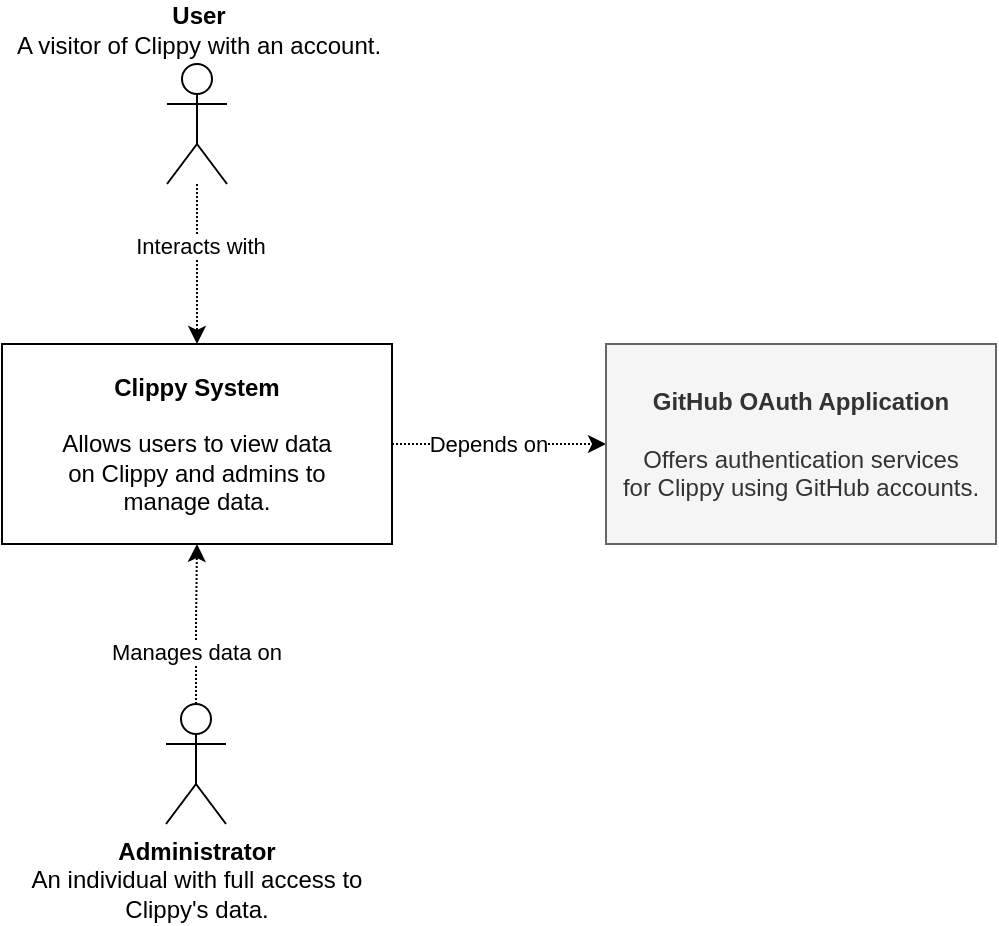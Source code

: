 <mxfile version="14.5.3" type="device" pages="3"><diagram id="aZsTcX-G1Jl1eyIFlCc6" name="System Context Diagram"><mxGraphModel dx="1022" dy="707" grid="1" gridSize="10" guides="1" tooltips="1" connect="1" arrows="1" fold="1" page="1" pageScale="1" pageWidth="850" pageHeight="1100" math="0" shadow="0"><root><mxCell id="0"/><mxCell id="1" parent="0"/><mxCell id="wbLgtJXs6WWuK3IwD21l-7" style="edgeStyle=orthogonalEdgeStyle;rounded=0;orthogonalLoop=1;jettySize=auto;html=1;entryX=0.5;entryY=1;entryDx=0;entryDy=0;dashed=1;dashPattern=1 1;" parent="1" source="wbLgtJXs6WWuK3IwD21l-1" target="wbLgtJXs6WWuK3IwD21l-3" edge="1"><mxGeometry relative="1" as="geometry"/></mxCell><mxCell id="wbLgtJXs6WWuK3IwD21l-8" value="Manages data on" style="edgeLabel;html=1;align=center;verticalAlign=middle;resizable=0;points=[];" parent="wbLgtJXs6WWuK3IwD21l-7" vertex="1" connectable="0"><mxGeometry x="0.427" relative="1" as="geometry"><mxPoint x="-0.51" y="31.08" as="offset"/></mxGeometry></mxCell><mxCell id="wbLgtJXs6WWuK3IwD21l-1" value="&lt;div&gt;&lt;b&gt;Administrator&lt;/b&gt;&lt;/div&gt;&lt;div&gt;An individual with full access to&lt;/div&gt;&lt;div&gt;Clippy's data.&lt;br&gt;&lt;b&gt;&lt;/b&gt;&lt;/div&gt;" style="shape=umlActor;verticalLabelPosition=bottom;verticalAlign=top;html=1;outlineConnect=0;labelPosition=center;align=center;" parent="1" vertex="1"><mxGeometry x="410" y="400" width="30" height="60" as="geometry"/></mxCell><mxCell id="wbLgtJXs6WWuK3IwD21l-4" style="edgeStyle=orthogonalEdgeStyle;rounded=0;orthogonalLoop=1;jettySize=auto;html=1;entryX=0.5;entryY=0;entryDx=0;entryDy=0;dashed=1;dashPattern=1 1;" parent="1" source="wbLgtJXs6WWuK3IwD21l-2" target="wbLgtJXs6WWuK3IwD21l-3" edge="1"><mxGeometry relative="1" as="geometry"/></mxCell><mxCell id="wbLgtJXs6WWuK3IwD21l-6" value="Interacts with" style="edgeLabel;html=1;align=center;verticalAlign=middle;resizable=0;points=[];" parent="wbLgtJXs6WWuK3IwD21l-4" vertex="1" connectable="0"><mxGeometry x="-0.23" y="1" relative="1" as="geometry"><mxPoint as="offset"/></mxGeometry></mxCell><mxCell id="wbLgtJXs6WWuK3IwD21l-2" value="&lt;div&gt;&lt;b&gt;User&lt;/b&gt;&lt;/div&gt;&lt;div&gt;A visitor of Clippy with an account.&lt;br&gt;&lt;/div&gt;" style="shape=umlActor;verticalLabelPosition=top;verticalAlign=bottom;html=1;outlineConnect=0;labelPosition=center;align=center;" parent="1" vertex="1"><mxGeometry x="410.5" y="80" width="30" height="60" as="geometry"/></mxCell><mxCell id="wbLgtJXs6WWuK3IwD21l-11" style="edgeStyle=orthogonalEdgeStyle;rounded=0;orthogonalLoop=1;jettySize=auto;html=1;entryX=0;entryY=0.5;entryDx=0;entryDy=0;dashed=1;dashPattern=1 1;" parent="1" source="wbLgtJXs6WWuK3IwD21l-3" target="wbLgtJXs6WWuK3IwD21l-10" edge="1"><mxGeometry relative="1" as="geometry"/></mxCell><mxCell id="wbLgtJXs6WWuK3IwD21l-12" value="Depends on" style="edgeLabel;html=1;align=center;verticalAlign=middle;resizable=0;points=[];" parent="wbLgtJXs6WWuK3IwD21l-11" vertex="1" connectable="0"><mxGeometry x="0.221" y="-2" relative="1" as="geometry"><mxPoint x="-18" y="-2" as="offset"/></mxGeometry></mxCell><mxCell id="wbLgtJXs6WWuK3IwD21l-3" value="&lt;div&gt;&lt;b&gt;Clippy System&lt;/b&gt;&lt;/div&gt;&lt;div&gt;&lt;b&gt;&lt;br&gt;&lt;/b&gt;&lt;/div&gt;&lt;div&gt;Allows users to view data&lt;/div&gt;&lt;div&gt;on Clippy and admins to&lt;/div&gt;&lt;div&gt;manage data.&lt;br&gt;&lt;b&gt;&lt;/b&gt;&lt;/div&gt;" style="rounded=0;whiteSpace=wrap;html=1;" parent="1" vertex="1"><mxGeometry x="328" y="220" width="195" height="100" as="geometry"/></mxCell><mxCell id="wbLgtJXs6WWuK3IwD21l-10" value="&lt;div&gt;&lt;b&gt;GitHub OAuth Application&lt;br&gt;&lt;/b&gt;&lt;/div&gt;&lt;div&gt;&lt;b&gt;&lt;br&gt;&lt;/b&gt;&lt;/div&gt;&lt;div&gt;Offers authentication services&lt;/div&gt;&lt;div&gt;for Clippy using GitHub accounts.&lt;br&gt;&lt;b&gt;&lt;/b&gt;&lt;/div&gt;" style="rounded=0;whiteSpace=wrap;html=1;fillColor=#f5f5f5;strokeColor=#666666;fontColor=#333333;" parent="1" vertex="1"><mxGeometry x="630" y="220" width="195" height="100" as="geometry"/></mxCell></root></mxGraphModel></diagram><diagram name="Container Diagram" id="5l68vxgYddTPZkiF7uJ1"><mxGraphModel dx="1038" dy="1665" grid="1" gridSize="10" guides="1" tooltips="1" connect="1" arrows="1" fold="1" page="1" pageScale="1" pageWidth="850" pageHeight="1100" math="0" shadow="0"><root><mxCell id="cj8RJbkoMwV4A2baohCU-0"/><mxCell id="cj8RJbkoMwV4A2baohCU-1" parent="cj8RJbkoMwV4A2baohCU-0"/><mxCell id="cj8RJbkoMwV4A2baohCU-10" value="&lt;div&gt;&lt;b&gt;Clippy System&lt;/b&gt;&lt;/div&gt;&lt;div&gt;[Software System]&lt;br&gt;&lt;b&gt;&lt;/b&gt;&lt;/div&gt;&lt;div&gt;&lt;b&gt;&lt;br&gt;&lt;/b&gt;&lt;/div&gt;&lt;div&gt;Allows users to view data&lt;/div&gt;&lt;div&gt;on Clippy and admins to&lt;/div&gt;&lt;div&gt;manage data.&lt;br&gt;&lt;b&gt;&lt;/b&gt;&lt;/div&gt;" style="rounded=0;whiteSpace=wrap;html=1;fillColor=none;verticalAlign=top;align=left;spacing=12;dashed=1;" parent="cj8RJbkoMwV4A2baohCU-1" vertex="1"><mxGeometry x="150" y="-120" width="590" height="370" as="geometry"/></mxCell><mxCell id="cj8RJbkoMwV4A2baohCU-2" style="edgeStyle=orthogonalEdgeStyle;rounded=0;orthogonalLoop=1;jettySize=auto;html=1;dashed=1;dashPattern=1 1;entryX=0.5;entryY=1;entryDx=0;entryDy=0;" parent="cj8RJbkoMwV4A2baohCU-1" source="cj8RJbkoMwV4A2baohCU-4" target="cj8RJbkoMwV4A2baohCU-13" edge="1"><mxGeometry relative="1" as="geometry"><mxPoint x="530.51" y="430" as="targetPoint"/></mxGeometry></mxCell><mxCell id="cj8RJbkoMwV4A2baohCU-3" value="Manages data on" style="edgeLabel;html=1;align=center;verticalAlign=middle;resizable=0;points=[];" parent="cj8RJbkoMwV4A2baohCU-2" vertex="1" connectable="0"><mxGeometry x="0.427" relative="1" as="geometry"><mxPoint y="38.57" as="offset"/></mxGeometry></mxCell><mxCell id="cj8RJbkoMwV4A2baohCU-4" value="&lt;div&gt;&lt;b&gt;Administrator&lt;/b&gt;&lt;/div&gt;&lt;div&gt;An individual with full access to&lt;/div&gt;&lt;div&gt;Clippy's data.&lt;br&gt;&lt;b&gt;&lt;/b&gt;&lt;/div&gt;" style="shape=umlActor;verticalLabelPosition=bottom;verticalAlign=top;html=1;outlineConnect=0;labelPosition=center;align=center;" parent="cj8RJbkoMwV4A2baohCU-1" vertex="1"><mxGeometry x="282.5" y="320" width="30" height="60" as="geometry"/></mxCell><mxCell id="cj8RJbkoMwV4A2baohCU-5" style="edgeStyle=orthogonalEdgeStyle;rounded=0;orthogonalLoop=1;jettySize=auto;html=1;dashed=1;dashPattern=1 1;entryX=0.5;entryY=0;entryDx=0;entryDy=0;" parent="cj8RJbkoMwV4A2baohCU-1" source="cj8RJbkoMwV4A2baohCU-7" target="cj8RJbkoMwV4A2baohCU-13" edge="1"><mxGeometry relative="1" as="geometry"><mxPoint x="495" y="60" as="targetPoint"/></mxGeometry></mxCell><mxCell id="cj8RJbkoMwV4A2baohCU-6" value="Interacts with" style="edgeLabel;html=1;align=center;verticalAlign=middle;resizable=0;points=[];" parent="cj8RJbkoMwV4A2baohCU-5" vertex="1" connectable="0"><mxGeometry x="-0.23" y="1" relative="1" as="geometry"><mxPoint x="-1" y="-71.43" as="offset"/></mxGeometry></mxCell><mxCell id="cj8RJbkoMwV4A2baohCU-7" value="&lt;div&gt;&lt;b&gt;User&lt;/b&gt;&lt;/div&gt;&lt;div&gt;A visitor of Clippy with an account.&lt;br&gt;&lt;/div&gt;" style="shape=umlActor;verticalLabelPosition=top;verticalAlign=bottom;html=1;outlineConnect=0;labelPosition=center;align=center;" parent="cj8RJbkoMwV4A2baohCU-1" vertex="1"><mxGeometry x="282.5" y="-240" width="30" height="60" as="geometry"/></mxCell><mxCell id="uTzte3xL12CzSsYjhi2y-0" style="edgeStyle=orthogonalEdgeStyle;rounded=0;orthogonalLoop=1;jettySize=auto;html=1;entryX=0;entryY=0.5;entryDx=0;entryDy=0;dashed=1;dashPattern=1 1;" parent="cj8RJbkoMwV4A2baohCU-1" source="cj8RJbkoMwV4A2baohCU-13" target="BL2y9UKlXtEuaMeyxFiU-1" edge="1"><mxGeometry relative="1" as="geometry"/></mxCell><mxCell id="uTzte3xL12CzSsYjhi2y-1" value="Served by" style="edgeLabel;html=1;align=center;verticalAlign=middle;resizable=0;points=[];" parent="uTzte3xL12CzSsYjhi2y-0" vertex="1" connectable="0"><mxGeometry x="0.289" y="3" relative="1" as="geometry"><mxPoint x="-15.69" y="3" as="offset"/></mxGeometry></mxCell><mxCell id="cj8RJbkoMwV4A2baohCU-13" value="&lt;div&gt;&lt;b&gt;Web Application&lt;/b&gt;&lt;/div&gt;&lt;div&gt;[Container: HTML, CSS, JS]&lt;br&gt;&lt;b&gt;&lt;/b&gt;&lt;/div&gt;&lt;div&gt;&lt;b&gt;&lt;br&gt;&lt;/b&gt;&lt;/div&gt;&lt;div&gt;Allows users to view data&lt;/div&gt;&lt;div&gt;on Clippy and admins to&lt;/div&gt;&lt;div&gt;manage data.&lt;br&gt;&lt;b&gt;&lt;/b&gt;&lt;/div&gt;" style="rounded=0;whiteSpace=wrap;html=1;" parent="cj8RJbkoMwV4A2baohCU-1" vertex="1"><mxGeometry x="200" y="110" width="195" height="100" as="geometry"/></mxCell><mxCell id="BL2y9UKlXtEuaMeyxFiU-4" style="edgeStyle=orthogonalEdgeStyle;rounded=0;orthogonalLoop=1;jettySize=auto;html=1;entryX=0.5;entryY=1;entryDx=0;entryDy=0;dashed=1;dashPattern=1 1;" parent="cj8RJbkoMwV4A2baohCU-1" source="BL2y9UKlXtEuaMeyxFiU-0" target="BL2y9UKlXtEuaMeyxFiU-1" edge="1"><mxGeometry relative="1" as="geometry"/></mxCell><mxCell id="BL2y9UKlXtEuaMeyxFiU-5" value="&lt;div&gt;Provides authentication&lt;/div&gt;&lt;div&gt;services&lt;br&gt;&lt;/div&gt;" style="edgeLabel;html=1;align=center;verticalAlign=middle;resizable=0;points=[];" parent="BL2y9UKlXtEuaMeyxFiU-4" vertex="1" connectable="0"><mxGeometry x="-0.322" y="2" relative="1" as="geometry"><mxPoint x="2" y="4.29" as="offset"/></mxGeometry></mxCell><mxCell id="BL2y9UKlXtEuaMeyxFiU-0" value="&lt;div&gt;&lt;b&gt;GitHub OAuth Application&lt;br&gt;&lt;/b&gt;&lt;/div&gt;&lt;div&gt;&lt;b&gt;&lt;br&gt;&lt;/b&gt;&lt;/div&gt;&lt;div&gt;Offers authentication services&lt;/div&gt;&lt;div&gt;for Clippy using GitHub accounts.&lt;br&gt;&lt;b&gt;&lt;/b&gt;&lt;/div&gt;" style="rounded=0;whiteSpace=wrap;html=1;fillColor=#f5f5f5;strokeColor=#666666;fontColor=#333333;" parent="cj8RJbkoMwV4A2baohCU-1" vertex="1"><mxGeometry x="520" y="310" width="195" height="100" as="geometry"/></mxCell><mxCell id="BL2y9UKlXtEuaMeyxFiU-1" value="&lt;b&gt;ASP.NET Server&lt;br&gt;&lt;/b&gt;&lt;div&gt;[Container: C#, Razor Pages]&lt;br&gt;&lt;b&gt;&lt;/b&gt;&lt;/div&gt;&lt;div&gt;&lt;b&gt;&lt;br&gt;&lt;/b&gt;&lt;/div&gt;&lt;div&gt;Handles management of database,&lt;/div&gt;&lt;div&gt;authentication, and page routing.&lt;br&gt;&lt;/div&gt;&lt;b&gt;&lt;/b&gt;" style="rounded=0;whiteSpace=wrap;html=1;" parent="cj8RJbkoMwV4A2baohCU-1" vertex="1"><mxGeometry x="520" y="110" width="195" height="100" as="geometry"/></mxCell><mxCell id="MufFZSu2Z1178Ll7mtoH-1" style="edgeStyle=orthogonalEdgeStyle;rounded=0;orthogonalLoop=1;jettySize=auto;html=1;entryX=0.5;entryY=0;entryDx=0;entryDy=0;dashed=1;dashPattern=1 1;" parent="cj8RJbkoMwV4A2baohCU-1" source="MufFZSu2Z1178Ll7mtoH-0" target="BL2y9UKlXtEuaMeyxFiU-1" edge="1"><mxGeometry relative="1" as="geometry"/></mxCell><mxCell id="MufFZSu2Z1178Ll7mtoH-2" value="&lt;div&gt;Provides persistent&lt;/div&gt;&lt;div&gt;storage&lt;br&gt;&lt;/div&gt;" style="edgeLabel;html=1;align=center;verticalAlign=middle;resizable=0;points=[];" parent="MufFZSu2Z1178Ll7mtoH-1" vertex="1" connectable="0"><mxGeometry x="-0.304" y="-1" relative="1" as="geometry"><mxPoint as="offset"/></mxGeometry></mxCell><mxCell id="MufFZSu2Z1178Ll7mtoH-0" value="&lt;div&gt;&lt;b&gt;Database&lt;/b&gt;&lt;/div&gt;&lt;div&gt;[Container: SQLite]&lt;/div&gt;&lt;div&gt;&lt;br&gt;&lt;/div&gt;&lt;div&gt;Stores user info, bookmarks, etc.&lt;br&gt;&lt;/div&gt;" style="strokeWidth=1;html=1;shape=mxgraph.flowchart.database;whiteSpace=wrap;fillColor=none;align=center;verticalAlign=bottom;spacingBottom=8;" parent="cj8RJbkoMwV4A2baohCU-1" vertex="1"><mxGeometry x="556.25" y="-100" width="122.5" height="130" as="geometry"/></mxCell></root></mxGraphModel></diagram><diagram name="Component Diagram" id="UQYYspaWEAcqTXn0K8r7"><mxGraphModel dx="1022" dy="1807" grid="1" gridSize="10" guides="1" tooltips="1" connect="1" arrows="1" fold="1" page="1" pageScale="1" pageWidth="850" pageHeight="1100" math="0" shadow="0"><root><mxCell id="VmLTPwBXXnU26hT9Vv0m-0"/><mxCell id="VmLTPwBXXnU26hT9Vv0m-1" parent="VmLTPwBXXnU26hT9Vv0m-0"/><mxCell id="cA6e3hiBnQwx3u2ilec3-0" value="&lt;b&gt;ASP.NET Server&lt;br&gt;&lt;/b&gt;&lt;div&gt;[Container: C#, Razor Pages]&lt;br&gt;&lt;b&gt;&lt;/b&gt;&lt;/div&gt;&lt;div&gt;&lt;b&gt;&lt;br&gt;&lt;/b&gt;&lt;/div&gt;&lt;div&gt;Handles management of database,&lt;/div&gt;&lt;div&gt;authentication, and page routing.&lt;br&gt;&lt;/div&gt;&lt;b&gt;&lt;/b&gt;" style="rounded=0;whiteSpace=wrap;html=1;fillColor=none;align=left;verticalAlign=top;spacing=12;dashed=1;" parent="VmLTPwBXXnU26hT9Vv0m-1" vertex="1"><mxGeometry x="520" y="-120" width="580" height="510" as="geometry"/></mxCell><mxCell id="DGYv9R-beWTWXKL7B6pe-4" style="edgeStyle=orthogonalEdgeStyle;rounded=0;orthogonalLoop=1;jettySize=auto;html=1;dashed=1;dashPattern=1 1;entryX=0.5;entryY=0;entryDx=0;entryDy=0;" parent="VmLTPwBXXnU26hT9Vv0m-1" source="VmLTPwBXXnU26hT9Vv0m-11" target="DGYv9R-beWTWXKL7B6pe-8" edge="1"><mxGeometry relative="1" as="geometry"><mxPoint x="935" y="-80" as="targetPoint"/></mxGeometry></mxCell><mxCell id="DGYv9R-beWTWXKL7B6pe-5" value="Requests page data from" style="edgeLabel;html=1;align=center;verticalAlign=middle;resizable=0;points=[];" parent="DGYv9R-beWTWXKL7B6pe-4" vertex="1" connectable="0"><mxGeometry x="0.277" y="-1" relative="1" as="geometry"><mxPoint x="1" y="-32.86" as="offset"/></mxGeometry></mxCell><mxCell id="VmLTPwBXXnU26hT9Vv0m-11" value="&lt;div&gt;&lt;b&gt;Web Application&lt;/b&gt;&lt;/div&gt;&lt;div&gt;[Container: HTML, CSS, JS]&lt;br&gt;&lt;b&gt;&lt;/b&gt;&lt;/div&gt;&lt;div&gt;&lt;b&gt;&lt;br&gt;&lt;/b&gt;&lt;/div&gt;&lt;div&gt;Allows users to view data&lt;/div&gt;&lt;div&gt;on Clippy and admins to&lt;/div&gt;&lt;div&gt;manage data.&lt;br&gt;&lt;b&gt;&lt;/b&gt;&lt;/div&gt;" style="rounded=0;whiteSpace=wrap;html=1;" parent="VmLTPwBXXnU26hT9Vv0m-1" vertex="1"><mxGeometry x="846.25" y="-290" width="195" height="100" as="geometry"/></mxCell><mxCell id="DGYv9R-beWTWXKL7B6pe-6" style="edgeStyle=orthogonalEdgeStyle;rounded=0;orthogonalLoop=1;jettySize=auto;html=1;dashed=1;dashPattern=1 1;entryX=1;entryY=0.5;entryDx=0;entryDy=0;entryPerimeter=0;exitX=0;exitY=0.5;exitDx=0;exitDy=0;" parent="VmLTPwBXXnU26hT9Vv0m-1" source="VmLTPwBXXnU26hT9Vv0m-14" target="DGYv9R-beWTWXKL7B6pe-1" edge="1"><mxGeometry relative="1" as="geometry"><mxPoint x="810" as="sourcePoint"/><mxPoint x="631" y="140" as="targetPoint"/></mxGeometry></mxCell><mxCell id="DGYv9R-beWTWXKL7B6pe-7" value="Binds data from" style="edgeLabel;html=1;align=center;verticalAlign=middle;resizable=0;points=[];" parent="DGYv9R-beWTWXKL7B6pe-6" vertex="1" connectable="0"><mxGeometry x="-0.491" y="3" relative="1" as="geometry"><mxPoint x="-27.5" y="-3" as="offset"/></mxGeometry></mxCell><mxCell id="VmLTPwBXXnU26hT9Vv0m-14" value="&lt;b&gt;Razor Pages Backend&lt;br&gt;&lt;/b&gt;&lt;div&gt;[Component: C#]&lt;br&gt;&lt;b&gt;&lt;/b&gt;&lt;/div&gt;&lt;div&gt;&lt;b&gt;&lt;br&gt;&lt;/b&gt;&lt;/div&gt;&lt;div&gt;Binds (object-relational) data to elements on a displayed web page.&lt;/div&gt;&lt;b&gt;&lt;/b&gt;" style="rounded=0;whiteSpace=wrap;html=1;spacing=7;" parent="VmLTPwBXXnU26hT9Vv0m-1" vertex="1"><mxGeometry x="840" y="240" width="207.5" height="100" as="geometry"/></mxCell><mxCell id="VmLTPwBXXnU26hT9Vv0m-15" style="edgeStyle=orthogonalEdgeStyle;rounded=0;orthogonalLoop=1;jettySize=auto;html=1;dashed=1;dashPattern=1 1;entryX=1;entryY=0.5;entryDx=0;entryDy=0;" parent="VmLTPwBXXnU26hT9Vv0m-1" source="VmLTPwBXXnU26hT9Vv0m-17" target="DGYv9R-beWTWXKL7B6pe-2" edge="1"><mxGeometry relative="1" as="geometry"><mxPoint x="935" y="340" as="targetPoint"/></mxGeometry></mxCell><mxCell id="VmLTPwBXXnU26hT9Vv0m-16" value="Acts as authentication&lt;br&gt;provider for" style="edgeLabel;html=1;align=center;verticalAlign=middle;resizable=0;points=[];" parent="VmLTPwBXXnU26hT9Vv0m-15" vertex="1" connectable="0"><mxGeometry x="-0.322" y="2" relative="1" as="geometry"><mxPoint x="-17.14" y="-2.0" as="offset"/></mxGeometry></mxCell><mxCell id="VmLTPwBXXnU26hT9Vv0m-17" value="&lt;div&gt;&lt;b&gt;GitHub OAuth Application&lt;br&gt;&lt;/b&gt;&lt;/div&gt;&lt;div&gt;&lt;b&gt;&lt;br&gt;&lt;/b&gt;&lt;/div&gt;&lt;div&gt;Offers authentication services&lt;/div&gt;&lt;div&gt;for Clippy using GitHub accounts.&lt;br&gt;&lt;b&gt;&lt;/b&gt;&lt;/div&gt;" style="rounded=0;whiteSpace=wrap;html=1;fillColor=#f5f5f5;strokeColor=#666666;fontColor=#333333;" parent="VmLTPwBXXnU26hT9Vv0m-1" vertex="1"><mxGeometry x="1250" y="85" width="195" height="100" as="geometry"/></mxCell><mxCell id="DGYv9R-beWTWXKL7B6pe-3" style="edgeStyle=orthogonalEdgeStyle;rounded=0;orthogonalLoop=1;jettySize=auto;html=1;dashed=1;dashPattern=1 1;" parent="VmLTPwBXXnU26hT9Vv0m-1" source="VmLTPwBXXnU26hT9Vv0m-21" target="DGYv9R-beWTWXKL7B6pe-1" edge="1"><mxGeometry relative="1" as="geometry"/></mxCell><mxCell id="VmLTPwBXXnU26hT9Vv0m-21" value="&lt;div&gt;&lt;b&gt;Database&lt;/b&gt;&lt;/div&gt;&lt;div&gt;[Container: SQLite]&lt;/div&gt;&lt;div&gt;&lt;br&gt;&lt;/div&gt;&lt;div&gt;Stores user info, bookmarks, etc.&lt;br&gt;&lt;/div&gt;" style="strokeWidth=1;html=1;shape=mxgraph.flowchart.database;whiteSpace=wrap;fillColor=none;align=center;verticalAlign=bottom;spacingBottom=8;" parent="VmLTPwBXXnU26hT9Vv0m-1" vertex="1"><mxGeometry x="570" y="430" width="122.5" height="130" as="geometry"/></mxCell><mxCell id="DGYv9R-beWTWXKL7B6pe-1" value="&lt;div&gt;&lt;b&gt;Internal Database&lt;/b&gt;&lt;/div&gt;&lt;div&gt;[Component: EF]&lt;/div&gt;&lt;div&gt;&lt;br&gt;&lt;/div&gt;&lt;div&gt;Mirrors database using object-relational mapper.&lt;br&gt;&lt;/div&gt;" style="strokeWidth=1;html=1;shape=mxgraph.flowchart.database;whiteSpace=wrap;fillColor=none;align=center;verticalAlign=bottom;spacingBottom=16;" parent="VmLTPwBXXnU26hT9Vv0m-1" vertex="1"><mxGeometry x="551.25" y="215" width="160" height="150" as="geometry"/></mxCell><mxCell id="DGYv9R-beWTWXKL7B6pe-11" style="edgeStyle=orthogonalEdgeStyle;rounded=0;orthogonalLoop=1;jettySize=auto;html=1;exitX=0.5;exitY=1;exitDx=0;exitDy=0;entryX=0.5;entryY=0;entryDx=0;entryDy=0;dashed=1;dashPattern=1 1;" parent="VmLTPwBXXnU26hT9Vv0m-1" source="DGYv9R-beWTWXKL7B6pe-2" target="VmLTPwBXXnU26hT9Vv0m-14" edge="1"><mxGeometry relative="1" as="geometry"/></mxCell><mxCell id="DGYv9R-beWTWXKL7B6pe-2" value="&lt;b&gt;Authentication/Authorization Middleware&lt;br&gt;&lt;/b&gt;&lt;div&gt;[Component: C#]&lt;br&gt;&lt;b&gt;&lt;/b&gt;&lt;/div&gt;&lt;div&gt;&lt;b&gt;&lt;br&gt;&lt;/b&gt;&lt;/div&gt;&lt;div&gt;Handles user authentication and active sessions using ASP.NET's provided middleware.&lt;br&gt;&lt;/div&gt;&lt;b&gt;&lt;/b&gt;" style="rounded=0;whiteSpace=wrap;html=1;spacing=4;" parent="VmLTPwBXXnU26hT9Vv0m-1" vertex="1"><mxGeometry x="841.25" y="70" width="205" height="130" as="geometry"/></mxCell><mxCell id="DGYv9R-beWTWXKL7B6pe-10" style="edgeStyle=orthogonalEdgeStyle;rounded=0;orthogonalLoop=1;jettySize=auto;html=1;exitX=0.5;exitY=1;exitDx=0;exitDy=0;entryX=0.5;entryY=0;entryDx=0;entryDy=0;dashed=1;dashPattern=1 1;" parent="VmLTPwBXXnU26hT9Vv0m-1" source="DGYv9R-beWTWXKL7B6pe-8" target="DGYv9R-beWTWXKL7B6pe-2" edge="1"><mxGeometry relative="1" as="geometry"/></mxCell><mxCell id="DGYv9R-beWTWXKL7B6pe-8" value="&lt;b&gt;ASP.NET Core Middleware&lt;br&gt;&lt;/b&gt;&lt;div&gt;[Component: C#]&lt;br&gt;&lt;b&gt;&lt;/b&gt;&lt;/div&gt;&lt;div&gt;&lt;b&gt;&lt;br&gt;&lt;/b&gt;&lt;/div&gt;&lt;div&gt;Handles exceptions, redirection, serving, routing, etc.&lt;br&gt;&lt;/div&gt;&lt;b&gt;&lt;/b&gt;" style="rounded=0;whiteSpace=wrap;html=1;spacing=4;" parent="VmLTPwBXXnU26hT9Vv0m-1" vertex="1"><mxGeometry x="840" y="-70" width="207.5" height="100" as="geometry"/></mxCell><mxCell id="DGYv9R-beWTWXKL7B6pe-12" value="" style="rounded=0;whiteSpace=wrap;html=1;dashed=1;fillColor=none;align=left;dashPattern=1 4;" parent="VmLTPwBXXnU26hT9Vv0m-1" vertex="1"><mxGeometry x="828.75" y="-80" width="230" height="290" as="geometry"/></mxCell></root></mxGraphModel></diagram></mxfile>